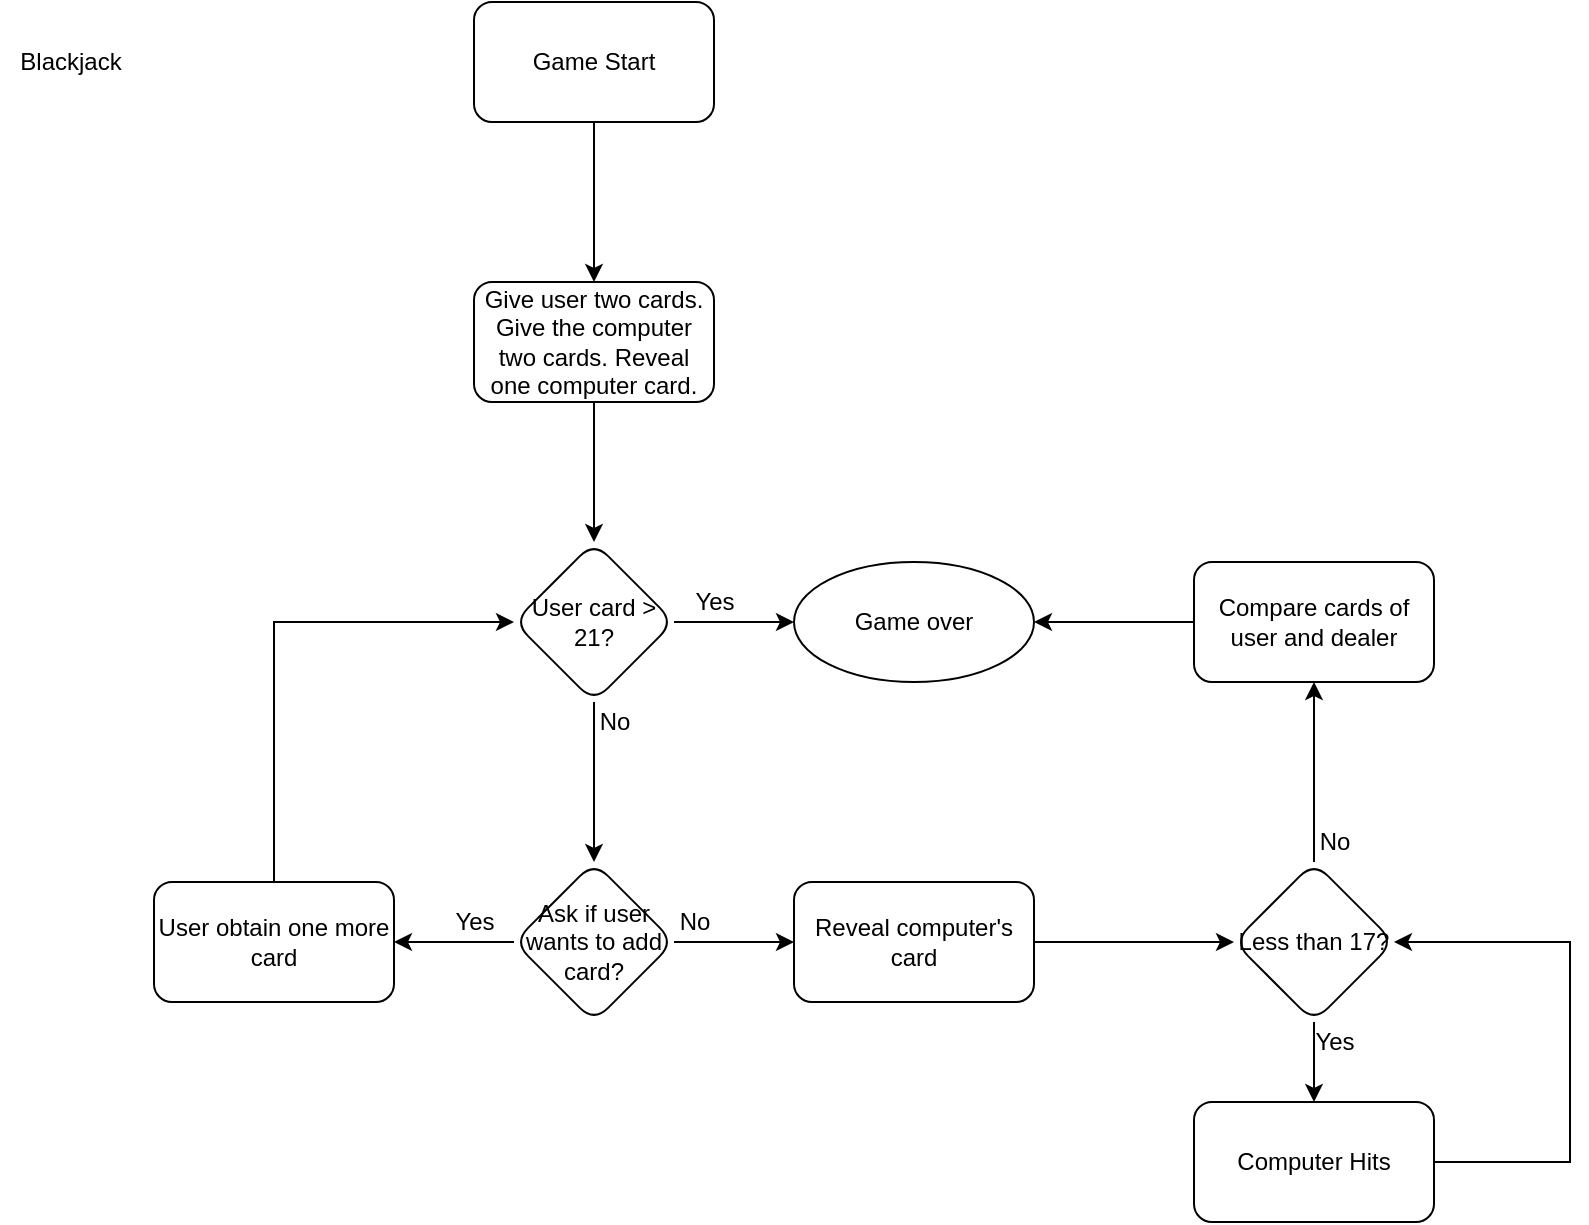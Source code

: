 <mxfile version="16.5.1" type="device"><diagram id="C5RBs43oDa-KdzZeNtuy" name="Page-1"><mxGraphModel dx="1106" dy="760" grid="1" gridSize="10" guides="1" tooltips="1" connect="1" arrows="1" fold="1" page="1" pageScale="1" pageWidth="827" pageHeight="1169" math="0" shadow="0"><root><mxCell id="WIyWlLk6GJQsqaUBKTNV-0"/><mxCell id="WIyWlLk6GJQsqaUBKTNV-1" parent="WIyWlLk6GJQsqaUBKTNV-0"/><mxCell id="i3U2INVybtziSKvgwG9C-2" value="" style="edgeStyle=orthogonalEdgeStyle;rounded=0;orthogonalLoop=1;jettySize=auto;html=1;" edge="1" parent="WIyWlLk6GJQsqaUBKTNV-1" source="i3U2INVybtziSKvgwG9C-0" target="i3U2INVybtziSKvgwG9C-1"><mxGeometry relative="1" as="geometry"/></mxCell><mxCell id="i3U2INVybtziSKvgwG9C-0" value="Game Start" style="rounded=1;whiteSpace=wrap;html=1;" vertex="1" parent="WIyWlLk6GJQsqaUBKTNV-1"><mxGeometry x="242" y="10" width="120" height="60" as="geometry"/></mxCell><mxCell id="i3U2INVybtziSKvgwG9C-5" value="" style="edgeStyle=orthogonalEdgeStyle;rounded=0;orthogonalLoop=1;jettySize=auto;html=1;" edge="1" parent="WIyWlLk6GJQsqaUBKTNV-1" source="i3U2INVybtziSKvgwG9C-1" target="i3U2INVybtziSKvgwG9C-4"><mxGeometry relative="1" as="geometry"/></mxCell><mxCell id="i3U2INVybtziSKvgwG9C-1" value="Give user two cards.&lt;br&gt;Give the computer two cards. Reveal one computer card." style="whiteSpace=wrap;html=1;rounded=1;" vertex="1" parent="WIyWlLk6GJQsqaUBKTNV-1"><mxGeometry x="242" y="150" width="120" height="60" as="geometry"/></mxCell><mxCell id="i3U2INVybtziSKvgwG9C-3" value="Blackjack" style="text;html=1;align=center;verticalAlign=middle;resizable=0;points=[];autosize=1;strokeColor=none;fillColor=none;" vertex="1" parent="WIyWlLk6GJQsqaUBKTNV-1"><mxGeometry x="5" y="30" width="70" height="20" as="geometry"/></mxCell><mxCell id="i3U2INVybtziSKvgwG9C-7" value="" style="edgeStyle=orthogonalEdgeStyle;rounded=0;orthogonalLoop=1;jettySize=auto;html=1;" edge="1" parent="WIyWlLk6GJQsqaUBKTNV-1" source="i3U2INVybtziSKvgwG9C-4" target="i3U2INVybtziSKvgwG9C-6"><mxGeometry relative="1" as="geometry"/></mxCell><mxCell id="i3U2INVybtziSKvgwG9C-10" value="" style="edgeStyle=orthogonalEdgeStyle;rounded=0;orthogonalLoop=1;jettySize=auto;html=1;" edge="1" parent="WIyWlLk6GJQsqaUBKTNV-1" source="i3U2INVybtziSKvgwG9C-4" target="i3U2INVybtziSKvgwG9C-9"><mxGeometry relative="1" as="geometry"/></mxCell><mxCell id="i3U2INVybtziSKvgwG9C-4" value="User card &amp;gt; 21?" style="rhombus;whiteSpace=wrap;html=1;rounded=1;" vertex="1" parent="WIyWlLk6GJQsqaUBKTNV-1"><mxGeometry x="262" y="280" width="80" height="80" as="geometry"/></mxCell><mxCell id="i3U2INVybtziSKvgwG9C-6" value="Game over" style="ellipse;whiteSpace=wrap;html=1;rounded=1;" vertex="1" parent="WIyWlLk6GJQsqaUBKTNV-1"><mxGeometry x="402" y="290" width="120" height="60" as="geometry"/></mxCell><mxCell id="i3U2INVybtziSKvgwG9C-8" value="Yes" style="text;html=1;align=center;verticalAlign=middle;resizable=0;points=[];autosize=1;strokeColor=none;fillColor=none;" vertex="1" parent="WIyWlLk6GJQsqaUBKTNV-1"><mxGeometry x="342" y="300" width="40" height="20" as="geometry"/></mxCell><mxCell id="i3U2INVybtziSKvgwG9C-13" value="" style="edgeStyle=orthogonalEdgeStyle;rounded=0;orthogonalLoop=1;jettySize=auto;html=1;" edge="1" parent="WIyWlLk6GJQsqaUBKTNV-1" source="i3U2INVybtziSKvgwG9C-9" target="i3U2INVybtziSKvgwG9C-12"><mxGeometry relative="1" as="geometry"/></mxCell><mxCell id="i3U2INVybtziSKvgwG9C-17" value="" style="edgeStyle=orthogonalEdgeStyle;rounded=0;orthogonalLoop=1;jettySize=auto;html=1;" edge="1" parent="WIyWlLk6GJQsqaUBKTNV-1" source="i3U2INVybtziSKvgwG9C-9" target="i3U2INVybtziSKvgwG9C-16"><mxGeometry relative="1" as="geometry"/></mxCell><mxCell id="i3U2INVybtziSKvgwG9C-9" value="Ask if user wants to add card?" style="rhombus;whiteSpace=wrap;html=1;rounded=1;" vertex="1" parent="WIyWlLk6GJQsqaUBKTNV-1"><mxGeometry x="262" y="440" width="80" height="80" as="geometry"/></mxCell><mxCell id="i3U2INVybtziSKvgwG9C-11" value="No" style="text;html=1;align=center;verticalAlign=middle;resizable=0;points=[];autosize=1;strokeColor=none;fillColor=none;" vertex="1" parent="WIyWlLk6GJQsqaUBKTNV-1"><mxGeometry x="297" y="360" width="30" height="20" as="geometry"/></mxCell><mxCell id="i3U2INVybtziSKvgwG9C-12" value="User obtain one more card" style="whiteSpace=wrap;html=1;rounded=1;" vertex="1" parent="WIyWlLk6GJQsqaUBKTNV-1"><mxGeometry x="82" y="450" width="120" height="60" as="geometry"/></mxCell><mxCell id="i3U2INVybtziSKvgwG9C-14" value="Yes" style="text;html=1;align=center;verticalAlign=middle;resizable=0;points=[];autosize=1;strokeColor=none;fillColor=none;" vertex="1" parent="WIyWlLk6GJQsqaUBKTNV-1"><mxGeometry x="222" y="460" width="40" height="20" as="geometry"/></mxCell><mxCell id="i3U2INVybtziSKvgwG9C-15" value="" style="endArrow=classic;html=1;rounded=0;entryX=0;entryY=0.5;entryDx=0;entryDy=0;" edge="1" parent="WIyWlLk6GJQsqaUBKTNV-1" target="i3U2INVybtziSKvgwG9C-4"><mxGeometry width="50" height="50" relative="1" as="geometry"><mxPoint x="142" y="450" as="sourcePoint"/><mxPoint x="142" y="230" as="targetPoint"/><Array as="points"><mxPoint x="142" y="320"/></Array></mxGeometry></mxCell><mxCell id="i3U2INVybtziSKvgwG9C-20" value="" style="edgeStyle=orthogonalEdgeStyle;rounded=0;orthogonalLoop=1;jettySize=auto;html=1;" edge="1" parent="WIyWlLk6GJQsqaUBKTNV-1" source="i3U2INVybtziSKvgwG9C-16" target="i3U2INVybtziSKvgwG9C-19"><mxGeometry relative="1" as="geometry"/></mxCell><mxCell id="i3U2INVybtziSKvgwG9C-16" value="Reveal computer's card" style="whiteSpace=wrap;html=1;rounded=1;" vertex="1" parent="WIyWlLk6GJQsqaUBKTNV-1"><mxGeometry x="402" y="450" width="120" height="60" as="geometry"/></mxCell><mxCell id="i3U2INVybtziSKvgwG9C-18" value="No" style="text;html=1;align=center;verticalAlign=middle;resizable=0;points=[];autosize=1;strokeColor=none;fillColor=none;" vertex="1" parent="WIyWlLk6GJQsqaUBKTNV-1"><mxGeometry x="337" y="460" width="30" height="20" as="geometry"/></mxCell><mxCell id="i3U2INVybtziSKvgwG9C-22" value="" style="edgeStyle=orthogonalEdgeStyle;rounded=0;orthogonalLoop=1;jettySize=auto;html=1;" edge="1" parent="WIyWlLk6GJQsqaUBKTNV-1" source="i3U2INVybtziSKvgwG9C-19" target="i3U2INVybtziSKvgwG9C-21"><mxGeometry relative="1" as="geometry"/></mxCell><mxCell id="i3U2INVybtziSKvgwG9C-26" value="" style="edgeStyle=orthogonalEdgeStyle;rounded=0;orthogonalLoop=1;jettySize=auto;html=1;" edge="1" parent="WIyWlLk6GJQsqaUBKTNV-1" source="i3U2INVybtziSKvgwG9C-19"><mxGeometry relative="1" as="geometry"><mxPoint x="662" y="560" as="targetPoint"/><Array as="points"><mxPoint x="662" y="560"/><mxPoint x="662" y="560"/></Array></mxGeometry></mxCell><mxCell id="i3U2INVybtziSKvgwG9C-19" value="Less than 17?" style="rhombus;whiteSpace=wrap;html=1;rounded=1;" vertex="1" parent="WIyWlLk6GJQsqaUBKTNV-1"><mxGeometry x="622" y="440" width="80" height="80" as="geometry"/></mxCell><mxCell id="i3U2INVybtziSKvgwG9C-24" value="" style="edgeStyle=orthogonalEdgeStyle;rounded=0;orthogonalLoop=1;jettySize=auto;html=1;" edge="1" parent="WIyWlLk6GJQsqaUBKTNV-1" source="i3U2INVybtziSKvgwG9C-21" target="i3U2INVybtziSKvgwG9C-6"><mxGeometry relative="1" as="geometry"/></mxCell><mxCell id="i3U2INVybtziSKvgwG9C-21" value="Compare cards of user and dealer" style="whiteSpace=wrap;html=1;rounded=1;" vertex="1" parent="WIyWlLk6GJQsqaUBKTNV-1"><mxGeometry x="602" y="290" width="120" height="60" as="geometry"/></mxCell><mxCell id="i3U2INVybtziSKvgwG9C-23" value="No" style="text;html=1;align=center;verticalAlign=middle;resizable=0;points=[];autosize=1;strokeColor=none;fillColor=none;" vertex="1" parent="WIyWlLk6GJQsqaUBKTNV-1"><mxGeometry x="657" y="420" width="30" height="20" as="geometry"/></mxCell><mxCell id="i3U2INVybtziSKvgwG9C-27" value="Yes" style="text;html=1;align=center;verticalAlign=middle;resizable=0;points=[];autosize=1;strokeColor=none;fillColor=none;" vertex="1" parent="WIyWlLk6GJQsqaUBKTNV-1"><mxGeometry x="652" y="520" width="40" height="20" as="geometry"/></mxCell><mxCell id="i3U2INVybtziSKvgwG9C-30" value="" style="edgeStyle=orthogonalEdgeStyle;rounded=0;orthogonalLoop=1;jettySize=auto;html=1;entryX=1;entryY=0.5;entryDx=0;entryDy=0;" edge="1" parent="WIyWlLk6GJQsqaUBKTNV-1" source="i3U2INVybtziSKvgwG9C-28" target="i3U2INVybtziSKvgwG9C-19"><mxGeometry relative="1" as="geometry"><mxPoint x="790" y="370" as="targetPoint"/><Array as="points"><mxPoint x="790" y="590"/><mxPoint x="790" y="480"/></Array></mxGeometry></mxCell><mxCell id="i3U2INVybtziSKvgwG9C-28" value="Computer Hits" style="rounded=1;whiteSpace=wrap;html=1;" vertex="1" parent="WIyWlLk6GJQsqaUBKTNV-1"><mxGeometry x="602" y="560" width="120" height="60" as="geometry"/></mxCell></root></mxGraphModel></diagram></mxfile>